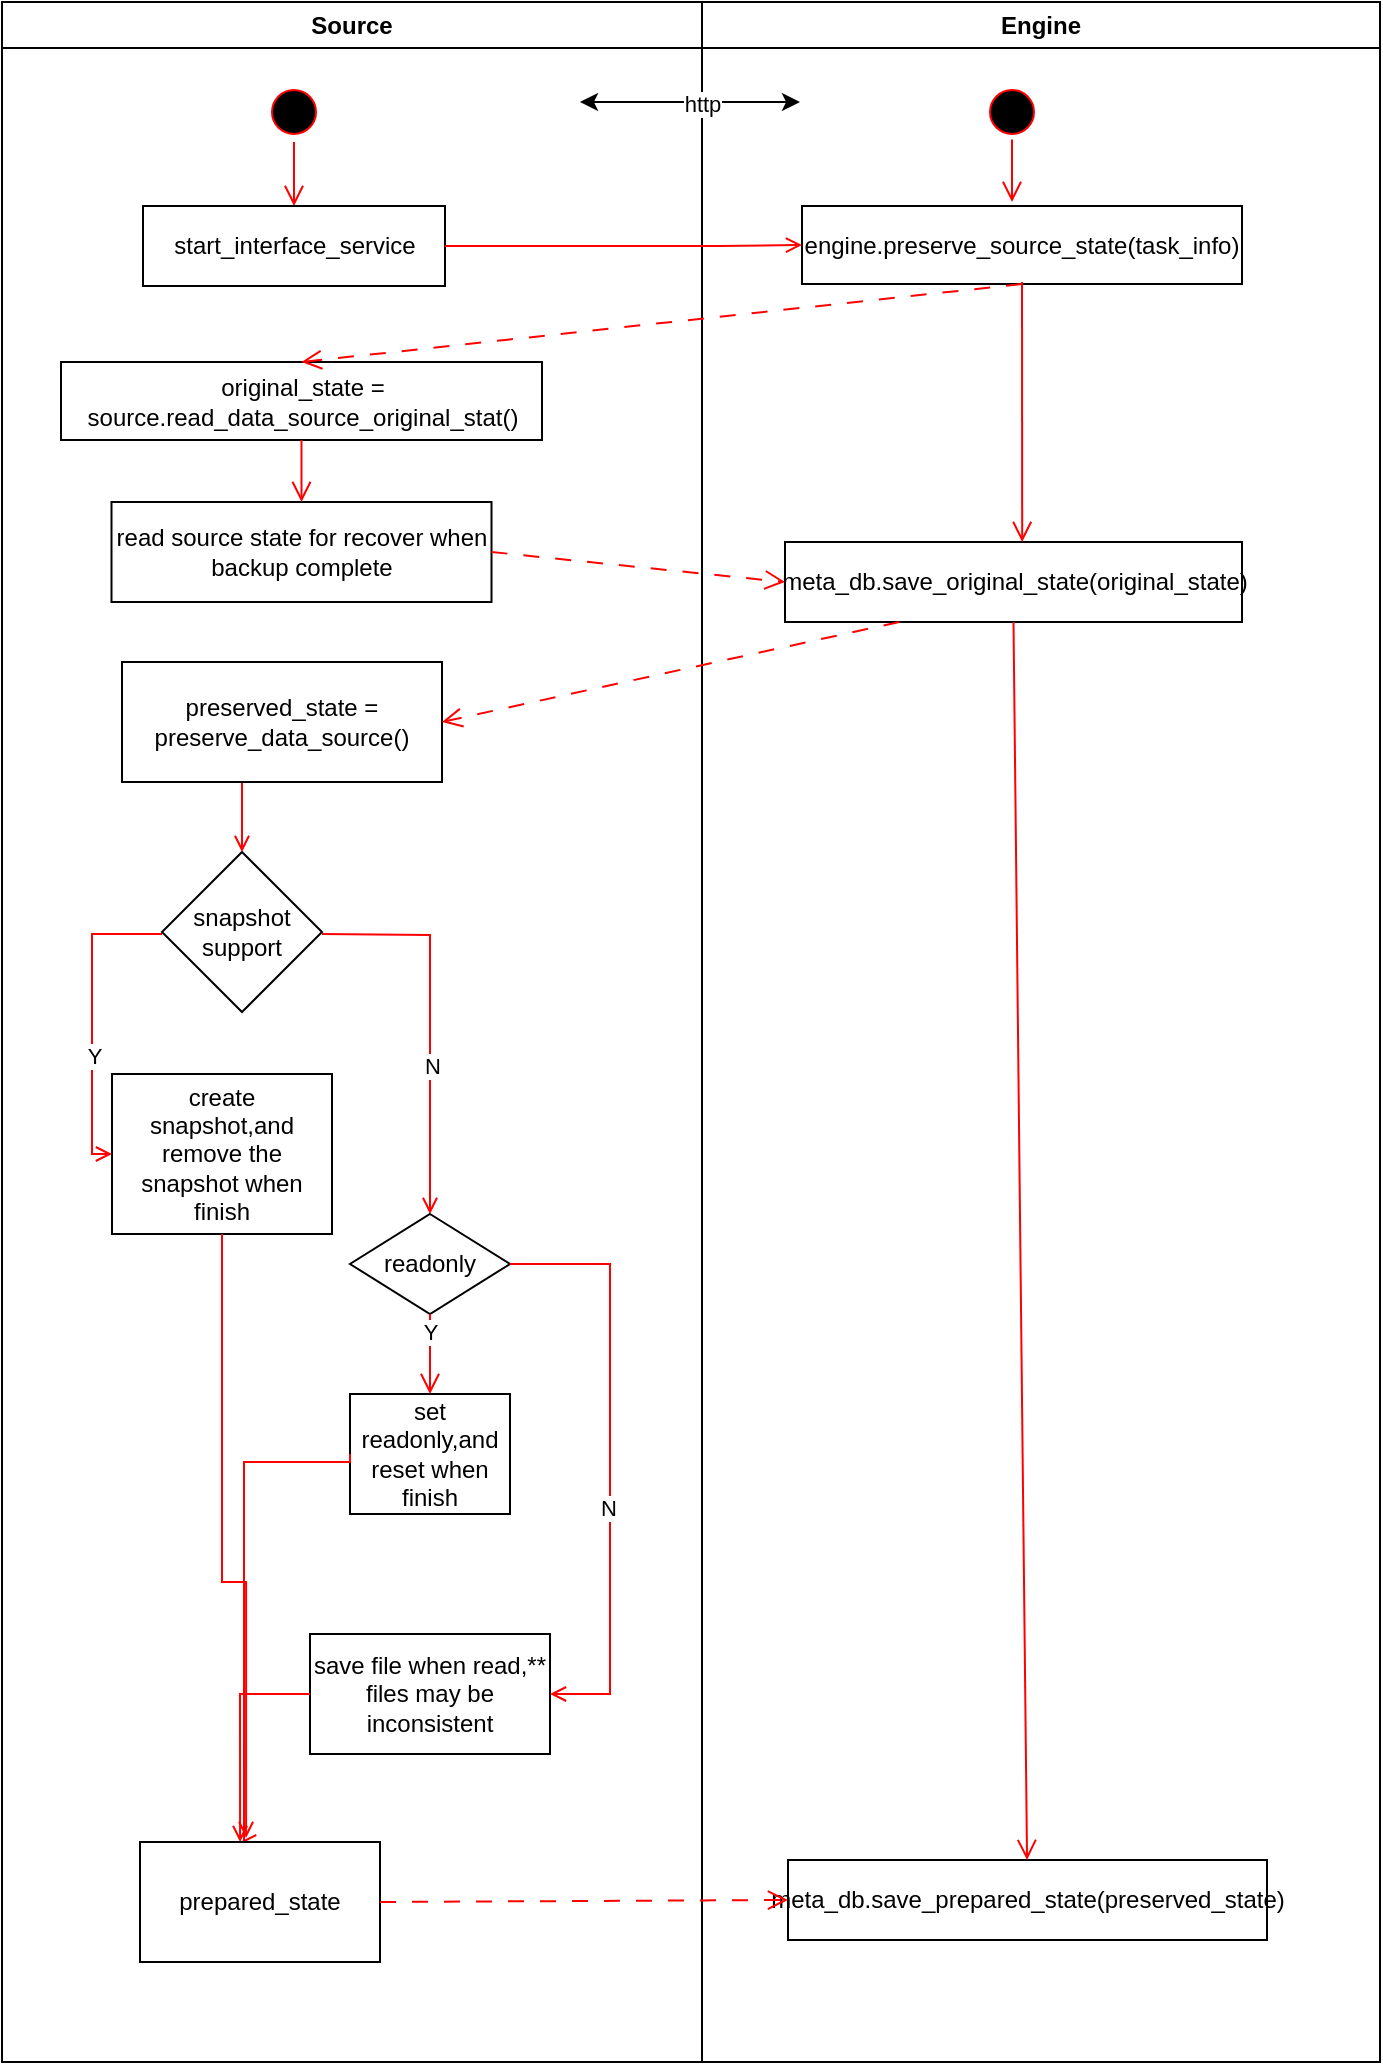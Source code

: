 <mxfile version="24.1.0" type="device" pages="3">
  <diagram name="preserve state" id="e7e014a7-5840-1c2e-5031-d8a46d1fe8dd">
    <mxGraphModel dx="2074" dy="1204" grid="1" gridSize="10" guides="1" tooltips="1" connect="1" arrows="1" fold="1" page="1" pageScale="1" pageWidth="1169" pageHeight="826" background="none" math="0" shadow="0">
      <root>
        <mxCell id="0" />
        <mxCell id="1" parent="0" />
        <mxCell id="2" value="Source" style="swimlane;whiteSpace=wrap" parent="1" vertex="1">
          <mxGeometry x="179" y="120" width="350" height="1030" as="geometry" />
        </mxCell>
        <mxCell id="5" value="" style="ellipse;shape=startState;fillColor=#000000;strokeColor=#ff0000;" parent="2" vertex="1">
          <mxGeometry x="131" y="40" width="30" height="30" as="geometry" />
        </mxCell>
        <mxCell id="6" value="" style="edgeStyle=elbowEdgeStyle;elbow=horizontal;verticalAlign=bottom;endArrow=open;endSize=8;strokeColor=#FF0000;endFill=1;rounded=0;entryX=0.5;entryY=0;entryDx=0;entryDy=0;" parent="2" source="5" target="sy2Yfq8g4SEPvDYKYlY_-53" edge="1">
          <mxGeometry x="100" y="40" as="geometry">
            <mxPoint x="146" y="160" as="targetPoint" />
          </mxGeometry>
        </mxCell>
        <mxCell id="5YRIYOnIGHO2y424pPSx-42" value="snapshot support" style="rhombus;whiteSpace=wrap;html=1;" parent="2" vertex="1">
          <mxGeometry x="80" y="425" width="80" height="80" as="geometry" />
        </mxCell>
        <mxCell id="5YRIYOnIGHO2y424pPSx-43" value="create snapshot,and remove the snapshot when finish" style="rounded=0;whiteSpace=wrap;html=1;" parent="2" vertex="1">
          <mxGeometry x="55" y="536" width="110" height="80" as="geometry" />
        </mxCell>
        <mxCell id="5YRIYOnIGHO2y424pPSx-44" value="" style="edgeStyle=elbowEdgeStyle;elbow=horizontal;strokeColor=#FF0000;endArrow=open;endFill=1;rounded=0;entryX=0;entryY=0.5;entryDx=0;entryDy=0;exitX=0;exitY=0.5;exitDx=0;exitDy=0;" parent="2" target="5YRIYOnIGHO2y424pPSx-43" edge="1">
          <mxGeometry width="100" height="100" relative="1" as="geometry">
            <mxPoint x="80" y="466" as="sourcePoint" />
            <mxPoint x="55" y="576" as="targetPoint" />
            <Array as="points">
              <mxPoint x="45" y="526" />
            </Array>
          </mxGeometry>
        </mxCell>
        <mxCell id="5YRIYOnIGHO2y424pPSx-45" value="Y" style="edgeLabel;html=1;align=center;verticalAlign=middle;resizable=0;points=[];" parent="5YRIYOnIGHO2y424pPSx-44" vertex="1" connectable="0">
          <mxGeometry x="0.236" y="1" relative="1" as="geometry">
            <mxPoint as="offset" />
          </mxGeometry>
        </mxCell>
        <mxCell id="5YRIYOnIGHO2y424pPSx-47" value="" style="edgeStyle=orthogonalEdgeStyle;elbow=horizontal;strokeColor=#FF0000;endArrow=open;endFill=1;rounded=0;exitX=1;exitY=0.5;exitDx=0;exitDy=0;entryX=0.5;entryY=0;entryDx=0;entryDy=0;" parent="2" target="5YRIYOnIGHO2y424pPSx-49" edge="1">
          <mxGeometry width="100" height="100" relative="1" as="geometry">
            <mxPoint x="160" y="466" as="sourcePoint" />
            <mxPoint x="151.25" y="616" as="targetPoint" />
          </mxGeometry>
        </mxCell>
        <mxCell id="5YRIYOnIGHO2y424pPSx-48" value="N" style="edgeLabel;html=1;align=center;verticalAlign=middle;resizable=0;points=[];" parent="5YRIYOnIGHO2y424pPSx-47" vertex="1" connectable="0">
          <mxGeometry x="0.236" y="1" relative="1" as="geometry">
            <mxPoint as="offset" />
          </mxGeometry>
        </mxCell>
        <mxCell id="5YRIYOnIGHO2y424pPSx-49" value="readonly" style="rhombus;whiteSpace=wrap;html=1;" parent="2" vertex="1">
          <mxGeometry x="174" y="606" width="80" height="50" as="geometry" />
        </mxCell>
        <mxCell id="5YRIYOnIGHO2y424pPSx-50" value="set readonly,and reset when finish" style="rounded=0;whiteSpace=wrap;html=1;" parent="2" vertex="1">
          <mxGeometry x="174" y="696" width="80" height="60" as="geometry" />
        </mxCell>
        <mxCell id="5YRIYOnIGHO2y424pPSx-51" value="" style="edgeStyle=elbowEdgeStyle;elbow=horizontal;verticalAlign=bottom;endArrow=open;endSize=8;strokeColor=#FF0000;endFill=1;rounded=0" parent="2" edge="1">
          <mxGeometry x="30" y="-100" as="geometry">
            <mxPoint x="214" y="696" as="targetPoint" />
            <mxPoint x="214" y="656" as="sourcePoint" />
          </mxGeometry>
        </mxCell>
        <mxCell id="5YRIYOnIGHO2y424pPSx-52" value="Y" style="edgeLabel;html=1;align=center;verticalAlign=middle;resizable=0;points=[];" parent="5YRIYOnIGHO2y424pPSx-51" vertex="1" connectable="0">
          <mxGeometry relative="1" as="geometry">
            <mxPoint y="-11" as="offset" />
          </mxGeometry>
        </mxCell>
        <mxCell id="5YRIYOnIGHO2y424pPSx-56" value="" style="edgeStyle=elbowEdgeStyle;strokeColor=#FF0000;endArrow=open;endFill=1;rounded=0;exitX=0.5;exitY=1;exitDx=0;exitDy=0;elbow=vertical;entryX=0.442;entryY=-0.033;entryDx=0;entryDy=0;entryPerimeter=0;" parent="2" source="5YRIYOnIGHO2y424pPSx-43" target="sy2Yfq8g4SEPvDYKYlY_-65" edge="1">
          <mxGeometry width="100" height="100" relative="1" as="geometry">
            <mxPoint x="80.5" y="1130" as="sourcePoint" />
            <mxPoint x="89" y="810" as="targetPoint" />
            <Array as="points">
              <mxPoint x="89" y="790" />
            </Array>
          </mxGeometry>
        </mxCell>
        <mxCell id="5YRIYOnIGHO2y424pPSx-59" value="save file when read,** files may be inconsistent" style="rounded=0;whiteSpace=wrap;html=1;" parent="2" vertex="1">
          <mxGeometry x="154" y="816" width="120" height="60" as="geometry" />
        </mxCell>
        <mxCell id="5YRIYOnIGHO2y424pPSx-61" value="" style="edgeStyle=elbowEdgeStyle;elbow=horizontal;strokeColor=#FF0000;endArrow=open;endFill=1;rounded=0;exitX=1;exitY=0.5;exitDx=0;exitDy=0;entryX=1;entryY=0.5;entryDx=0;entryDy=0;" parent="2" source="5YRIYOnIGHO2y424pPSx-49" target="5YRIYOnIGHO2y424pPSx-59" edge="1">
          <mxGeometry width="100" height="100" relative="1" as="geometry">
            <mxPoint x="176.5" y="626" as="sourcePoint" />
            <mxPoint x="284" y="846" as="targetPoint" />
            <Array as="points">
              <mxPoint x="304" y="736" />
            </Array>
          </mxGeometry>
        </mxCell>
        <mxCell id="5YRIYOnIGHO2y424pPSx-63" value="N" style="edgeLabel;html=1;align=center;verticalAlign=middle;resizable=0;points=[];" parent="5YRIYOnIGHO2y424pPSx-61" vertex="1" connectable="0">
          <mxGeometry x="0.167" y="-1" relative="1" as="geometry">
            <mxPoint as="offset" />
          </mxGeometry>
        </mxCell>
        <mxCell id="5YRIYOnIGHO2y424pPSx-66" value="" style="edgeStyle=orthogonalEdgeStyle;strokeColor=#FF0000;endArrow=open;endFill=1;rounded=0;entryX=0.417;entryY=0;entryDx=0;entryDy=0;exitX=0;exitY=0.5;exitDx=0;exitDy=0;entryPerimeter=0;" parent="2" source="5YRIYOnIGHO2y424pPSx-50" target="sy2Yfq8g4SEPvDYKYlY_-65" edge="1">
          <mxGeometry width="100" height="100" relative="1" as="geometry">
            <mxPoint x="175.5" y="640" as="sourcePoint" />
            <mxPoint x="125" y="970" as="targetPoint" />
            <Array as="points">
              <mxPoint x="174" y="730" />
              <mxPoint x="121" y="730" />
              <mxPoint x="121" y="920" />
            </Array>
          </mxGeometry>
        </mxCell>
        <mxCell id="sy2Yfq8g4SEPvDYKYlY_-53" value="start_interface_service" style="rounded=0;whiteSpace=wrap;html=1;" vertex="1" parent="2">
          <mxGeometry x="70.5" y="102" width="151" height="40" as="geometry" />
        </mxCell>
        <mxCell id="sy2Yfq8g4SEPvDYKYlY_-54" value="original_state = source.read_data_source_original_stat()" style="rounded=0;whiteSpace=wrap;html=1;" vertex="1" parent="2">
          <mxGeometry x="29.5" y="180" width="240.5" height="39" as="geometry" />
        </mxCell>
        <mxCell id="sy2Yfq8g4SEPvDYKYlY_-58" value="" style="elbow=horizontal;strokeColor=#FF0000;endArrow=open;endFill=1;rounded=0;entryX=0.5;entryY=0;entryDx=0;entryDy=0;exitX=0.25;exitY=1;exitDx=0;exitDy=0;" edge="1" parent="2" target="5YRIYOnIGHO2y424pPSx-42">
          <mxGeometry width="100" height="100" relative="1" as="geometry">
            <mxPoint x="120" y="389" as="sourcePoint" />
            <mxPoint x="393" y="420.5" as="targetPoint" />
          </mxGeometry>
        </mxCell>
        <mxCell id="sy2Yfq8g4SEPvDYKYlY_-61" value="read source state for recover when backup complete" style="rounded=0;whiteSpace=wrap;html=1;" vertex="1" parent="2">
          <mxGeometry x="54.75" y="250" width="190" height="50" as="geometry" />
        </mxCell>
        <mxCell id="sy2Yfq8g4SEPvDYKYlY_-62" value="" style="elbow=horizontal;verticalAlign=bottom;endArrow=open;endSize=8;strokeColor=#FF0000;endFill=1;rounded=0;entryX=0.5;entryY=0;entryDx=0;entryDy=0;exitX=0.5;exitY=1;exitDx=0;exitDy=0;" edge="1" parent="2" source="sy2Yfq8g4SEPvDYKYlY_-54" target="sy2Yfq8g4SEPvDYKYlY_-61">
          <mxGeometry x="89" y="-80" as="geometry">
            <mxPoint x="100" y="112" as="targetPoint" />
            <mxPoint x="100" y="80" as="sourcePoint" />
          </mxGeometry>
        </mxCell>
        <mxCell id="sy2Yfq8g4SEPvDYKYlY_-63" value="preserved_state = preserve_data_source()" style="rounded=0;whiteSpace=wrap;html=1;" vertex="1" parent="2">
          <mxGeometry x="60" y="330" width="160" height="60" as="geometry" />
        </mxCell>
        <mxCell id="sy2Yfq8g4SEPvDYKYlY_-66" value="" style="edgeStyle=orthogonalEdgeStyle;strokeColor=#FF0000;endArrow=open;endFill=1;rounded=0;entryX=0.417;entryY=0;entryDx=0;entryDy=0;exitX=0;exitY=0.5;exitDx=0;exitDy=0;entryPerimeter=0;" edge="1" parent="2" source="5YRIYOnIGHO2y424pPSx-59" target="sy2Yfq8g4SEPvDYKYlY_-65">
          <mxGeometry width="100" height="100" relative="1" as="geometry">
            <mxPoint x="165" y="966" as="sourcePoint" />
            <mxPoint x="136" y="1090" as="targetPoint" />
            <Array as="points" />
          </mxGeometry>
        </mxCell>
        <mxCell id="sy2Yfq8g4SEPvDYKYlY_-65" value="prepared_state" style="rounded=0;whiteSpace=wrap;html=1;" vertex="1" parent="2">
          <mxGeometry x="69" y="920" width="120" height="60" as="geometry" />
        </mxCell>
        <mxCell id="3" value="Engine" style="swimlane;whiteSpace=wrap" parent="1" vertex="1">
          <mxGeometry x="529" y="120" width="339" height="1030" as="geometry" />
        </mxCell>
        <mxCell id="13" value="" style="ellipse;shape=startState;fillColor=#000000;strokeColor=#ff0000;" parent="3" vertex="1">
          <mxGeometry x="140" y="40" width="30" height="30" as="geometry" />
        </mxCell>
        <mxCell id="14" value="" style="edgeStyle=elbowEdgeStyle;elbow=horizontal;verticalAlign=bottom;endArrow=open;endSize=8;strokeColor=#FF0000;endFill=1;rounded=0;entryX=0.5;entryY=0;entryDx=0;entryDy=0;" parent="3" edge="1">
          <mxGeometry x="40" y="20" as="geometry">
            <mxPoint x="155" y="100" as="targetPoint" />
            <mxPoint x="155" y="68.748" as="sourcePoint" />
          </mxGeometry>
        </mxCell>
        <mxCell id="sy2Yfq8g4SEPvDYKYlY_-55" value="engine.preserve_source_state(task_info)" style="rounded=0;whiteSpace=wrap;html=1;" vertex="1" parent="3">
          <mxGeometry x="50" y="102" width="220" height="39" as="geometry" />
        </mxCell>
        <mxCell id="sy2Yfq8g4SEPvDYKYlY_-59" value="meta_db.save_original_state(original_state)" style="rounded=0;whiteSpace=wrap;html=1;" vertex="1" parent="3">
          <mxGeometry x="41.5" y="270" width="228.5" height="40" as="geometry" />
        </mxCell>
        <mxCell id="sy2Yfq8g4SEPvDYKYlY_-67" value="meta_db.save_prepared_state(preserved_state)" style="rounded=0;whiteSpace=wrap;html=1;" vertex="1" parent="3">
          <mxGeometry x="43" y="929" width="239.5" height="40" as="geometry" />
        </mxCell>
        <mxCell id="sy2Yfq8g4SEPvDYKYlY_-72" value="" style="elbow=horizontal;verticalAlign=bottom;endArrow=open;endSize=8;strokeColor=#FF0000;endFill=1;rounded=0;exitX=0.5;exitY=1;exitDx=0;exitDy=0;" edge="1" parent="3" source="sy2Yfq8g4SEPvDYKYlY_-59" target="sy2Yfq8g4SEPvDYKYlY_-67">
          <mxGeometry x="-321" y="-100" as="geometry">
            <mxPoint x="170" y="280" as="targetPoint" />
            <mxPoint x="170" y="150" as="sourcePoint" />
          </mxGeometry>
        </mxCell>
        <mxCell id="5YRIYOnIGHO2y424pPSx-40" value="" style="edgeStyle=elbowEdgeStyle;elbow=horizontal;strokeColor=#FF0000;endArrow=open;endFill=1;rounded=0;exitX=1;exitY=0.5;exitDx=0;exitDy=0;entryX=0;entryY=0.5;entryDx=0;entryDy=0;" parent="1" source="sy2Yfq8g4SEPvDYKYlY_-53" target="sy2Yfq8g4SEPvDYKYlY_-55" edge="1">
          <mxGeometry width="100" height="100" relative="1" as="geometry">
            <mxPoint x="312" y="683" as="sourcePoint" />
            <mxPoint x="388" y="320" as="targetPoint" />
            <Array as="points">
              <mxPoint x="538" y="240" />
            </Array>
          </mxGeometry>
        </mxCell>
        <mxCell id="JHUbbDQbZnptLvGb7uCV-39" value="" style="endArrow=classic;startArrow=classic;html=1;rounded=0;" parent="1" edge="1">
          <mxGeometry width="50" height="50" relative="1" as="geometry">
            <mxPoint x="468" y="170" as="sourcePoint" />
            <mxPoint x="578" y="170" as="targetPoint" />
          </mxGeometry>
        </mxCell>
        <mxCell id="JHUbbDQbZnptLvGb7uCV-40" value="http" style="edgeLabel;html=1;align=center;verticalAlign=middle;resizable=0;points=[];" parent="JHUbbDQbZnptLvGb7uCV-39" vertex="1" connectable="0">
          <mxGeometry x="0.473" y="-1" relative="1" as="geometry">
            <mxPoint x="-20" as="offset" />
          </mxGeometry>
        </mxCell>
        <mxCell id="sy2Yfq8g4SEPvDYKYlY_-56" value="" style="elbow=horizontal;verticalAlign=bottom;endArrow=open;endSize=8;strokeColor=#FF0000;endFill=1;rounded=0;entryX=0.5;entryY=0;entryDx=0;entryDy=0;exitX=0.5;exitY=1;exitDx=0;exitDy=0;dashed=1;dashPattern=8 8;" edge="1" parent="1" source="sy2Yfq8g4SEPvDYKYlY_-55" target="sy2Yfq8g4SEPvDYKYlY_-54">
          <mxGeometry x="40" y="20" as="geometry">
            <mxPoint x="663" y="230" as="targetPoint" />
            <mxPoint x="648" y="270" as="sourcePoint" />
          </mxGeometry>
        </mxCell>
        <mxCell id="sy2Yfq8g4SEPvDYKYlY_-60" value="" style="elbow=horizontal;verticalAlign=bottom;endArrow=open;endSize=8;strokeColor=#FF0000;endFill=1;rounded=0;entryX=0;entryY=0.5;entryDx=0;entryDy=0;exitX=1;exitY=0.5;exitDx=0;exitDy=0;dashed=1;dashPattern=8 8;" edge="1" parent="1" source="sy2Yfq8g4SEPvDYKYlY_-61" target="sy2Yfq8g4SEPvDYKYlY_-59">
          <mxGeometry x="40" y="20" as="geometry">
            <mxPoint x="339" y="310" as="targetPoint" />
            <mxPoint x="668" y="270" as="sourcePoint" />
          </mxGeometry>
        </mxCell>
        <mxCell id="sy2Yfq8g4SEPvDYKYlY_-64" value="" style="elbow=horizontal;verticalAlign=bottom;endArrow=open;endSize=8;strokeColor=#FF0000;endFill=1;rounded=0;entryX=1;entryY=0.5;entryDx=0;entryDy=0;exitX=0.25;exitY=1;exitDx=0;exitDy=0;dashed=1;dashPattern=8 8;" edge="1" parent="1" source="sy2Yfq8g4SEPvDYKYlY_-59" target="sy2Yfq8g4SEPvDYKYlY_-63">
          <mxGeometry x="40" y="20" as="geometry">
            <mxPoint x="540" y="475" as="targetPoint" />
            <mxPoint x="424" y="460" as="sourcePoint" />
          </mxGeometry>
        </mxCell>
        <mxCell id="sy2Yfq8g4SEPvDYKYlY_-71" value="" style="elbow=horizontal;verticalAlign=bottom;endArrow=open;endSize=8;strokeColor=#FF0000;endFill=1;rounded=0;entryX=0.519;entryY=0;entryDx=0;entryDy=0;entryPerimeter=0;" edge="1" parent="1" target="sy2Yfq8g4SEPvDYKYlY_-59">
          <mxGeometry x="40" y="20" as="geometry">
            <mxPoint x="694" y="299" as="targetPoint" />
            <mxPoint x="689" y="260" as="sourcePoint" />
          </mxGeometry>
        </mxCell>
        <mxCell id="s8NFQ3CcIHVYRi8PXjll-39" value="" style="elbow=horizontal;verticalAlign=bottom;endArrow=open;endSize=8;strokeColor=#FF0000;endFill=1;rounded=0;entryX=0;entryY=0.5;entryDx=0;entryDy=0;exitX=1;exitY=0.5;exitDx=0;exitDy=0;dashed=1;dashPattern=8 8;" edge="1" parent="1" source="sy2Yfq8g4SEPvDYKYlY_-65" target="sy2Yfq8g4SEPvDYKYlY_-67">
          <mxGeometry x="40" y="20" as="geometry">
            <mxPoint x="555.25" y="1077.5" as="targetPoint" />
            <mxPoint x="408.25" y="1062.5" as="sourcePoint" />
          </mxGeometry>
        </mxCell>
      </root>
    </mxGraphModel>
  </diagram>
  <diagram id="Hd_UIno6OFt5BFw53y-9" name="prepare meta">
    <mxGraphModel dx="2074" dy="1204" grid="1" gridSize="10" guides="1" tooltips="1" connect="1" arrows="1" fold="1" page="1" pageScale="1" pageWidth="827" pageHeight="1169" math="0" shadow="0">
      <root>
        <mxCell id="0" />
        <mxCell id="1" parent="0" />
        <mxCell id="-4PhcrWSjpY6onHZDT_L-27" value="Source" style="swimlane;whiteSpace=wrap" vertex="1" parent="1">
          <mxGeometry x="14" y="120" width="240" height="1030" as="geometry" />
        </mxCell>
        <mxCell id="-4PhcrWSjpY6onHZDT_L-28" value="" style="ellipse;shape=startState;fillColor=#000000;strokeColor=#ff0000;" vertex="1" parent="-4PhcrWSjpY6onHZDT_L-27">
          <mxGeometry x="103" y="40" width="30" height="30" as="geometry" />
        </mxCell>
        <mxCell id="7oMCPlTwxvAFvd5K74Np-5" value="new_content = read_file()" style="rounded=0;whiteSpace=wrap;html=1;" vertex="1" parent="-4PhcrWSjpY6onHZDT_L-27">
          <mxGeometry x="54" y="595" width="145" height="51" as="geometry" />
        </mxCell>
        <mxCell id="RT_P0qXNSTvDKj6t5I0f-1" value="iterater.get_next_file()" style="" vertex="1" parent="-4PhcrWSjpY6onHZDT_L-27">
          <mxGeometry x="66" y="434" width="133" height="50" as="geometry" />
        </mxCell>
        <mxCell id="Po1ITpRRzu9Hp3WDp1s8-4" value="stat()" style="rounded=0;whiteSpace=wrap;html=1;" vertex="1" parent="-4PhcrWSjpY6onHZDT_L-27">
          <mxGeometry x="54" y="691" width="145" height="51" as="geometry" />
        </mxCell>
        <mxCell id="-4PhcrWSjpY6onHZDT_L-44" value="Engine" style="swimlane;whiteSpace=wrap" vertex="1" parent="1">
          <mxGeometry x="254" y="120" width="380" height="1030" as="geometry" />
        </mxCell>
        <mxCell id="-4PhcrWSjpY6onHZDT_L-47" value="" style="ellipse;shape=startState;fillColor=#000000;strokeColor=#ff0000;" vertex="1" parent="-4PhcrWSjpY6onHZDT_L-44">
          <mxGeometry x="149" y="40" width="30" height="30" as="geometry" />
        </mxCell>
        <mxCell id="-4PhcrWSjpY6onHZDT_L-48" value="" style="elbow=horizontal;verticalAlign=bottom;endArrow=open;endSize=8;strokeColor=#FF0000;endFill=1;rounded=0;" edge="1" parent="-4PhcrWSjpY6onHZDT_L-44" source="-4PhcrWSjpY6onHZDT_L-47" target="-4PhcrWSjpY6onHZDT_L-73">
          <mxGeometry x="-530" y="-100" as="geometry">
            <mxPoint x="134" y="192" as="targetPoint" />
            <mxPoint x="134.5" y="80" as="sourcePoint" />
          </mxGeometry>
        </mxCell>
        <mxCell id="-4PhcrWSjpY6onHZDT_L-67" value="" style="endArrow=classic;startArrow=classic;html=1;rounded=0;" edge="1" parent="-4PhcrWSjpY6onHZDT_L-44">
          <mxGeometry width="50" height="50" relative="1" as="geometry">
            <mxPoint x="-58.5" y="50" as="sourcePoint" />
            <mxPoint x="51.5" y="50" as="targetPoint" />
          </mxGeometry>
        </mxCell>
        <mxCell id="-4PhcrWSjpY6onHZDT_L-68" value="http" style="edgeLabel;html=1;align=center;verticalAlign=middle;resizable=0;points=[];" vertex="1" connectable="0" parent="-4PhcrWSjpY6onHZDT_L-67">
          <mxGeometry x="0.473" y="-1" relative="1" as="geometry">
            <mxPoint x="-20" as="offset" />
          </mxGeometry>
        </mxCell>
        <mxCell id="-4PhcrWSjpY6onHZDT_L-73" value="meta=prepare_checkpoint(preserved_state)" style="" vertex="1" parent="-4PhcrWSjpY6onHZDT_L-44">
          <mxGeometry x="38.5" y="120" width="251" height="50" as="geometry" />
        </mxCell>
        <mxCell id="mU-TU5Zvlj1FdX-LAfpR-1" value="engine.get_last_checkpoint(task_uuid)" style="rounded=0;whiteSpace=wrap;html=1;" vertex="1" parent="-4PhcrWSjpY6onHZDT_L-44">
          <mxGeometry x="14.25" y="220" width="299.5" height="40" as="geometry" />
        </mxCell>
        <mxCell id="mU-TU5Zvlj1FdX-LAfpR-2" value="engine.generate_checkpoint_version(task_uuid)" style="rounded=0;whiteSpace=wrap;html=1;" vertex="1" parent="-4PhcrWSjpY6onHZDT_L-44">
          <mxGeometry x="14.25" y="300" width="299.5" height="40" as="geometry" />
        </mxCell>
        <mxCell id="mU-TU5Zvlj1FdX-LAfpR-4" value="" style="elbow=horizontal;verticalAlign=bottom;endArrow=open;endSize=8;strokeColor=#FF0000;endFill=1;rounded=0;entryX=0.5;entryY=0;entryDx=0;entryDy=0;exitX=0.5;exitY=1;exitDx=0;exitDy=0;" edge="1" parent="-4PhcrWSjpY6onHZDT_L-44" source="-4PhcrWSjpY6onHZDT_L-73" target="mU-TU5Zvlj1FdX-LAfpR-1">
          <mxGeometry x="-960" y="-220" as="geometry">
            <mxPoint x="145" y="130" as="targetPoint" />
            <mxPoint x="140" y="210" as="sourcePoint" />
          </mxGeometry>
        </mxCell>
        <mxCell id="mU-TU5Zvlj1FdX-LAfpR-5" value="" style="elbow=horizontal;verticalAlign=bottom;endArrow=open;endSize=8;strokeColor=#FF0000;endFill=1;rounded=0;" edge="1" parent="-4PhcrWSjpY6onHZDT_L-44" source="mU-TU5Zvlj1FdX-LAfpR-1" target="mU-TU5Zvlj1FdX-LAfpR-2">
          <mxGeometry x="-1390" y="-340" as="geometry">
            <mxPoint x="175" y="250" as="targetPoint" />
            <mxPoint x="165" y="290" as="sourcePoint" />
          </mxGeometry>
        </mxCell>
        <mxCell id="I-R99oKGRu211esNIvwU-1" value="file=get_next_file(url)" style="" vertex="1" parent="-4PhcrWSjpY6onHZDT_L-44">
          <mxGeometry x="104.5" y="436" width="120" height="50" as="geometry" />
        </mxCell>
        <mxCell id="I-R99oKGRu211esNIvwU-2" value="file_meta=file.stat()" style="" vertex="1" parent="-4PhcrWSjpY6onHZDT_L-44">
          <mxGeometry x="18.5" y="690" width="120" height="50" as="geometry" />
        </mxCell>
        <mxCell id="I-R99oKGRu211esNIvwU-3" value="file.is_none" style="rhombus;whiteSpace=wrap;html=1;" vertex="1" parent="-4PhcrWSjpY6onHZDT_L-44">
          <mxGeometry x="105.5" y="518" width="120" height="50" as="geometry" />
        </mxCell>
        <mxCell id="I-R99oKGRu211esNIvwU-4" value="is delta" style="rhombus;whiteSpace=wrap;html=1;" vertex="1" parent="-4PhcrWSjpY6onHZDT_L-44">
          <mxGeometry x="38.5" y="568" width="80" height="43" as="geometry" />
        </mxCell>
        <mxCell id="I-R99oKGRu211esNIvwU-6" value="meta_builder.add(&lt;span style=&quot;text-wrap: nowrap;&quot;&gt;file_meta&lt;/span&gt;)" style="rounded=0;whiteSpace=wrap;html=1;" vertex="1" parent="-4PhcrWSjpY6onHZDT_L-44">
          <mxGeometry x="107.5" y="776" width="120" height="45" as="geometry" />
        </mxCell>
        <mxCell id="I-R99oKGRu211esNIvwU-7" value="meta_builder" style="rounded=0;whiteSpace=wrap;html=1;" vertex="1" parent="-4PhcrWSjpY6onHZDT_L-44">
          <mxGeometry x="104.5" y="380" width="120" height="31" as="geometry" />
        </mxCell>
        <mxCell id="I-R99oKGRu211esNIvwU-8" value="" style="elbow=horizontal;verticalAlign=bottom;endArrow=open;endSize=8;strokeColor=#FF0000;endFill=1;rounded=0;exitX=0.5;exitY=1;exitDx=0;exitDy=0;entryX=0.5;entryY=0;entryDx=0;entryDy=0;" edge="1" parent="-4PhcrWSjpY6onHZDT_L-44" source="mU-TU5Zvlj1FdX-LAfpR-2" target="I-R99oKGRu211esNIvwU-7">
          <mxGeometry x="-1820" y="-460" as="geometry">
            <mxPoint x="174" y="310" as="targetPoint" />
            <mxPoint x="174" y="270" as="sourcePoint" />
          </mxGeometry>
        </mxCell>
        <mxCell id="I-R99oKGRu211esNIvwU-9" value="" style="elbow=horizontal;verticalAlign=bottom;endArrow=open;endSize=8;strokeColor=#FF0000;endFill=1;rounded=0;exitX=0.5;exitY=1;exitDx=0;exitDy=0;entryX=0.5;entryY=0;entryDx=0;entryDy=0;" edge="1" parent="-4PhcrWSjpY6onHZDT_L-44" source="I-R99oKGRu211esNIvwU-7" target="I-R99oKGRu211esNIvwU-1">
          <mxGeometry x="-2250" y="-580" as="geometry">
            <mxPoint x="175" y="390" as="targetPoint" />
            <mxPoint x="174" y="350" as="sourcePoint" />
          </mxGeometry>
        </mxCell>
        <mxCell id="I-R99oKGRu211esNIvwU-10" value="" style="elbow=horizontal;verticalAlign=bottom;endArrow=open;endSize=8;strokeColor=#FF0000;endFill=1;rounded=0;exitX=0.5;exitY=1;exitDx=0;exitDy=0;entryX=0.5;entryY=0;entryDx=0;entryDy=0;" edge="1" parent="-4PhcrWSjpY6onHZDT_L-44" source="I-R99oKGRu211esNIvwU-1" target="I-R99oKGRu211esNIvwU-3">
          <mxGeometry x="-2680" y="-700" as="geometry">
            <mxPoint x="175" y="446" as="targetPoint" />
            <mxPoint x="175" y="421" as="sourcePoint" />
          </mxGeometry>
        </mxCell>
        <mxCell id="I-R99oKGRu211esNIvwU-11" value="" style="elbow=horizontal;verticalAlign=bottom;endArrow=open;endSize=8;strokeColor=#FF0000;endFill=1;rounded=0;exitX=0;exitY=0.5;exitDx=0;exitDy=0;entryX=0.5;entryY=0;entryDx=0;entryDy=0;" edge="1" parent="-4PhcrWSjpY6onHZDT_L-44" source="I-R99oKGRu211esNIvwU-3" target="I-R99oKGRu211esNIvwU-4">
          <mxGeometry x="-3110" y="-820" as="geometry">
            <mxPoint x="176" y="528" as="targetPoint" />
            <mxPoint x="175" y="496" as="sourcePoint" />
          </mxGeometry>
        </mxCell>
        <mxCell id="I-R99oKGRu211esNIvwU-12" value="N" style="edgeLabel;html=1;align=center;verticalAlign=middle;resizable=0;points=[];" vertex="1" connectable="0" parent="I-R99oKGRu211esNIvwU-11">
          <mxGeometry relative="1" as="geometry">
            <mxPoint x="-1" y="2" as="offset" />
          </mxGeometry>
        </mxCell>
        <mxCell id="LRrPRR2SY_JVTh8hwaZN-1" value="" style="elbow=horizontal;verticalAlign=bottom;endArrow=open;endSize=8;strokeColor=#FF0000;endFill=1;rounded=0;exitX=0.5;exitY=1;exitDx=0;exitDy=0;" edge="1" parent="-4PhcrWSjpY6onHZDT_L-44" source="I-R99oKGRu211esNIvwU-4">
          <mxGeometry x="-3540" y="-940" as="geometry">
            <mxPoint x="79" y="690" as="targetPoint" />
            <mxPoint x="116" y="553" as="sourcePoint" />
            <Array as="points" />
          </mxGeometry>
        </mxCell>
        <mxCell id="LRrPRR2SY_JVTh8hwaZN-2" value="N" style="edgeLabel;html=1;align=center;verticalAlign=middle;resizable=0;points=[];" vertex="1" connectable="0" parent="LRrPRR2SY_JVTh8hwaZN-1">
          <mxGeometry relative="1" as="geometry">
            <mxPoint x="-1" y="2" as="offset" />
          </mxGeometry>
        </mxCell>
        <mxCell id="7oMCPlTwxvAFvd5K74Np-7" value="file_mate=diff(new_content,last_content)" style="rounded=0;whiteSpace=wrap;html=1;" vertex="1" parent="-4PhcrWSjpY6onHZDT_L-44">
          <mxGeometry x="118.5" y="652" width="210" height="30" as="geometry" />
        </mxCell>
        <mxCell id="7oMCPlTwxvAFvd5K74Np-12" value="" style="elbow=horizontal;verticalAlign=bottom;endArrow=open;endSize=8;strokeColor=#FF0000;endFill=1;rounded=0;exitX=0.571;exitY=0.96;exitDx=0;exitDy=0;entryX=0.579;entryY=0.022;entryDx=0;entryDy=0;exitPerimeter=0;entryPerimeter=0;" edge="1" parent="-4PhcrWSjpY6onHZDT_L-44" source="I-R99oKGRu211esNIvwU-2" target="I-R99oKGRu211esNIvwU-6">
          <mxGeometry x="-3110" y="-820" as="geometry">
            <mxPoint x="176" y="528" as="targetPoint" />
            <mxPoint x="175" y="496" as="sourcePoint" />
          </mxGeometry>
        </mxCell>
        <mxCell id="7oMCPlTwxvAFvd5K74Np-13" value="" style="elbow=horizontal;verticalAlign=bottom;endArrow=open;endSize=8;strokeColor=#FF0000;endFill=1;rounded=0;exitX=0.445;exitY=0.967;exitDx=0;exitDy=0;entryX=0.563;entryY=0;entryDx=0;entryDy=0;exitPerimeter=0;entryPerimeter=0;" edge="1" parent="-4PhcrWSjpY6onHZDT_L-44" source="7oMCPlTwxvAFvd5K74Np-7" target="I-R99oKGRu211esNIvwU-6">
          <mxGeometry x="-3540" y="-940" as="geometry">
            <mxPoint x="187" y="787" as="targetPoint" />
            <mxPoint x="97" y="748" as="sourcePoint" />
          </mxGeometry>
        </mxCell>
        <mxCell id="Po1ITpRRzu9Hp3WDp1s8-1" value="end：&lt;div&gt;meta_builder.build()&lt;br&gt;&lt;/div&gt;" style="ellipse;whiteSpace=wrap;html=1;" vertex="1" parent="-4PhcrWSjpY6onHZDT_L-44">
          <mxGeometry x="260" y="506" width="111.5" height="62" as="geometry" />
        </mxCell>
        <mxCell id="Po1ITpRRzu9Hp3WDp1s8-2" value="" style="elbow=horizontal;verticalAlign=bottom;endArrow=open;endSize=8;strokeColor=#FF0000;endFill=1;rounded=0;exitX=1;exitY=0.5;exitDx=0;exitDy=0;entryX=0;entryY=0.5;entryDx=0;entryDy=0;" edge="1" parent="-4PhcrWSjpY6onHZDT_L-44" source="I-R99oKGRu211esNIvwU-3" target="Po1ITpRRzu9Hp3WDp1s8-1">
          <mxGeometry x="-3110" y="-820" as="geometry">
            <mxPoint x="176" y="528" as="targetPoint" />
            <mxPoint x="175" y="496" as="sourcePoint" />
          </mxGeometry>
        </mxCell>
        <mxCell id="Po1ITpRRzu9Hp3WDp1s8-3" value="Y" style="edgeLabel;html=1;align=center;verticalAlign=middle;resizable=0;points=[];" vertex="1" connectable="0" parent="Po1ITpRRzu9Hp3WDp1s8-2">
          <mxGeometry relative="1" as="geometry">
            <mxPoint x="-9" y="-2" as="offset" />
          </mxGeometry>
        </mxCell>
        <mxCell id="-4PhcrWSjpY6onHZDT_L-74" value="Target" style="swimlane;whiteSpace=wrap" vertex="1" parent="1">
          <mxGeometry x="634" y="120" width="186" height="1030" as="geometry" />
        </mxCell>
        <mxCell id="-4PhcrWSjpY6onHZDT_L-81" value="" style="endArrow=classic;startArrow=classic;html=1;rounded=0;" edge="1" parent="-4PhcrWSjpY6onHZDT_L-74">
          <mxGeometry width="50" height="50" relative="1" as="geometry">
            <mxPoint x="-59" y="54.5" as="sourcePoint" />
            <mxPoint x="51" y="54.5" as="targetPoint" />
          </mxGeometry>
        </mxCell>
        <mxCell id="-4PhcrWSjpY6onHZDT_L-82" value="http" style="edgeLabel;html=1;align=center;verticalAlign=middle;resizable=0;points=[];" vertex="1" connectable="0" parent="-4PhcrWSjpY6onHZDT_L-81">
          <mxGeometry x="0.473" y="-1" relative="1" as="geometry">
            <mxPoint x="-20" as="offset" />
          </mxGeometry>
        </mxCell>
        <mxCell id="-4PhcrWSjpY6onHZDT_L-87" value="" style="ellipse;shape=startState;fillColor=#000000;strokeColor=#ff0000;" vertex="1" parent="-4PhcrWSjpY6onHZDT_L-74">
          <mxGeometry x="86" y="40" width="30" height="30" as="geometry" />
        </mxCell>
        <mxCell id="7oMCPlTwxvAFvd5K74Np-1" value="last_content = read_file(last_checkpoint)" style="rounded=0;whiteSpace=wrap;html=1;" vertex="1" parent="-4PhcrWSjpY6onHZDT_L-74">
          <mxGeometry x="30" y="568" width="150" height="40.5" as="geometry" />
        </mxCell>
        <mxCell id="7oMCPlTwxvAFvd5K74Np-2" value="" style="elbow=horizontal;verticalAlign=bottom;endArrow=open;endSize=8;strokeColor=#FF0000;endFill=1;rounded=0;exitX=1;exitY=0.5;exitDx=0;exitDy=0;entryX=0;entryY=0.5;entryDx=0;entryDy=0;dashed=1;" edge="1" parent="1" source="I-R99oKGRu211esNIvwU-4" target="7oMCPlTwxvAFvd5K74Np-1">
          <mxGeometry x="-3540" y="-940" as="geometry">
            <mxPoint x="373" y="820" as="targetPoint" />
            <mxPoint x="343" y="741" as="sourcePoint" />
            <Array as="points" />
          </mxGeometry>
        </mxCell>
        <mxCell id="7oMCPlTwxvAFvd5K74Np-4" value="Y" style="edgeLabel;html=1;align=center;verticalAlign=middle;resizable=0;points=[];" vertex="1" connectable="0" parent="7oMCPlTwxvAFvd5K74Np-2">
          <mxGeometry relative="1" as="geometry">
            <mxPoint x="-114" y="1" as="offset" />
          </mxGeometry>
        </mxCell>
        <mxCell id="7oMCPlTwxvAFvd5K74Np-6" value="" style="elbow=horizontal;verticalAlign=bottom;endArrow=open;endSize=8;strokeColor=#FF0000;endFill=1;rounded=0;entryX=1;entryY=0.5;entryDx=0;entryDy=0;dashed=1;" edge="1" parent="1" target="7oMCPlTwxvAFvd5K74Np-5">
          <mxGeometry x="-2680" y="-700" as="geometry">
            <mxPoint x="480" y="648" as="targetPoint" />
            <mxPoint x="504" y="710" as="sourcePoint" />
            <Array as="points">
              <mxPoint x="504" y="740" />
            </Array>
          </mxGeometry>
        </mxCell>
        <mxCell id="7oMCPlTwxvAFvd5K74Np-8" value="" style="elbow=horizontal;verticalAlign=bottom;endArrow=open;endSize=8;strokeColor=#FF0000;endFill=1;rounded=0;entryX=0.5;entryY=0;entryDx=0;entryDy=0;exitX=1;exitY=0.75;exitDx=0;exitDy=0;dashed=1;" edge="1" parent="1" source="7oMCPlTwxvAFvd5K74Np-5" target="7oMCPlTwxvAFvd5K74Np-7">
          <mxGeometry x="-2680" y="-700" as="geometry">
            <mxPoint x="229" y="756" as="targetPoint" />
            <mxPoint x="514" y="720" as="sourcePoint" />
            <Array as="points">
              <mxPoint x="374" y="753" />
              <mxPoint x="478" y="753" />
            </Array>
          </mxGeometry>
        </mxCell>
        <mxCell id="7oMCPlTwxvAFvd5K74Np-10" value="" style="elbow=horizontal;verticalAlign=bottom;endArrow=open;endSize=8;strokeColor=#FF0000;endFill=1;rounded=0;exitX=0.5;exitY=1;exitDx=0;exitDy=0;dashed=1;entryX=0.588;entryY=0.067;entryDx=0;entryDy=0;entryPerimeter=0;" edge="1" parent="1" source="7oMCPlTwxvAFvd5K74Np-1" target="7oMCPlTwxvAFvd5K74Np-7">
          <mxGeometry x="-2680" y="-700" as="geometry">
            <mxPoint x="474" y="770" as="targetPoint" />
            <mxPoint x="179" y="763" as="sourcePoint" />
            <Array as="points">
              <mxPoint x="740" y="750" />
              <mxPoint x="634" y="750" />
              <mxPoint x="554" y="750" />
              <mxPoint x="496" y="750" />
            </Array>
          </mxGeometry>
        </mxCell>
        <mxCell id="RT_P0qXNSTvDKj6t5I0f-2" value="" style="elbow=horizontal;verticalAlign=bottom;endArrow=open;endSize=8;strokeColor=#FF0000;endFill=1;rounded=0;exitX=0;exitY=0.5;exitDx=0;exitDy=0;entryX=1;entryY=0.5;entryDx=0;entryDy=0;dashed=1;" edge="1" parent="1" source="I-R99oKGRu211esNIvwU-1" target="RT_P0qXNSTvDKj6t5I0f-1">
          <mxGeometry x="-3540" y="-940" as="geometry">
            <mxPoint x="229" y="595" as="targetPoint" />
            <mxPoint x="419" y="591" as="sourcePoint" />
            <Array as="points" />
          </mxGeometry>
        </mxCell>
        <mxCell id="Po1ITpRRzu9Hp3WDp1s8-5" value="" style="elbow=horizontal;verticalAlign=bottom;endArrow=open;endSize=8;strokeColor=#FF0000;endFill=1;rounded=0;exitX=0;exitY=0.5;exitDx=0;exitDy=0;dashed=1;entryX=1;entryY=0.5;entryDx=0;entryDy=0;" edge="1" parent="1" source="I-R99oKGRu211esNIvwU-2" target="Po1ITpRRzu9Hp3WDp1s8-4">
          <mxGeometry x="-3540" y="-940" as="geometry">
            <mxPoint x="214" y="823" as="targetPoint" />
            <mxPoint x="404" y="826.5" as="sourcePoint" />
            <Array as="points" />
          </mxGeometry>
        </mxCell>
      </root>
    </mxGraphModel>
  </diagram>
  <diagram id="kOV5XY0Mw6hNBbeZQqKe" name="transfer">
    <mxGraphModel dx="2074" dy="1204" grid="1" gridSize="10" guides="1" tooltips="1" connect="1" arrows="1" fold="1" page="1" pageScale="1" pageWidth="827" pageHeight="1169" math="0" shadow="0">
      <root>
        <mxCell id="0" />
        <mxCell id="1" parent="0" />
        <mxCell id="2A-o_7FuSEDgH1zRuZCx-27" value="Source" style="swimlane;whiteSpace=wrap" vertex="1" parent="1">
          <mxGeometry x="10" y="130" width="250" height="1030" as="geometry" />
        </mxCell>
        <mxCell id="2A-o_7FuSEDgH1zRuZCx-28" value="" style="ellipse;shape=startState;fillColor=#000000;strokeColor=#ff0000;" vertex="1" parent="2A-o_7FuSEDgH1zRuZCx-27">
          <mxGeometry x="109" y="40" width="30" height="30" as="geometry" />
        </mxCell>
        <mxCell id="wQ2mYqZS05Q3CvFqrbJf-11" value="reset preserved state" style="rounded=0;whiteSpace=wrap;html=1;" vertex="1" parent="2A-o_7FuSEDgH1zRuZCx-27">
          <mxGeometry x="30" y="487" width="180" height="60" as="geometry" />
        </mxCell>
        <mxCell id="wQ2mYqZS05Q3CvFqrbJf-17" value="read item" style="rounded=0;whiteSpace=wrap;html=1;" vertex="1" parent="2A-o_7FuSEDgH1zRuZCx-27">
          <mxGeometry x="50" y="668" width="120" height="60" as="geometry" />
        </mxCell>
        <mxCell id="2A-o_7FuSEDgH1zRuZCx-44" value="Engine" style="swimlane;whiteSpace=wrap" vertex="1" parent="1">
          <mxGeometry x="260" y="130" width="339" height="1030" as="geometry" />
        </mxCell>
        <mxCell id="2A-o_7FuSEDgH1zRuZCx-47" value="" style="ellipse;shape=startState;fillColor=#000000;strokeColor=#ff0000;" vertex="1" parent="2A-o_7FuSEDgH1zRuZCx-44">
          <mxGeometry x="125.5" y="40" width="30" height="30" as="geometry" />
        </mxCell>
        <mxCell id="2A-o_7FuSEDgH1zRuZCx-48" value="" style="elbow=horizontal;verticalAlign=bottom;endArrow=open;endSize=8;strokeColor=#FF0000;endFill=1;rounded=0;entryX=0.5;entryY=0;entryDx=0;entryDy=0;" edge="1" parent="2A-o_7FuSEDgH1zRuZCx-44" source="2A-o_7FuSEDgH1zRuZCx-47" target="2A-o_7FuSEDgH1zRuZCx-49">
          <mxGeometry x="-530" y="-100" as="geometry">
            <mxPoint x="135" y="180" as="targetPoint" />
            <mxPoint x="134.5" y="80" as="sourcePoint" />
          </mxGeometry>
        </mxCell>
        <mxCell id="2A-o_7FuSEDgH1zRuZCx-49" value="start_transfer_checkpoint(meta)" style="rounded=0;whiteSpace=wrap;html=1;" vertex="1" parent="2A-o_7FuSEDgH1zRuZCx-44">
          <mxGeometry x="51" y="100" width="179" height="50" as="geometry" />
        </mxCell>
        <mxCell id="2A-o_7FuSEDgH1zRuZCx-67" value="" style="endArrow=classic;startArrow=classic;html=1;rounded=0;" edge="1" parent="2A-o_7FuSEDgH1zRuZCx-44">
          <mxGeometry width="50" height="50" relative="1" as="geometry">
            <mxPoint x="-58.5" y="50" as="sourcePoint" />
            <mxPoint x="51.5" y="50" as="targetPoint" />
          </mxGeometry>
        </mxCell>
        <mxCell id="2A-o_7FuSEDgH1zRuZCx-68" value="http" style="edgeLabel;html=1;align=center;verticalAlign=middle;resizable=0;points=[];" vertex="1" connectable="0" parent="2A-o_7FuSEDgH1zRuZCx-67">
          <mxGeometry x="0.473" y="-1" relative="1" as="geometry">
            <mxPoint x="-20" as="offset" />
          </mxGeometry>
        </mxCell>
        <mxCell id="RxfOIwtuOF2v4LUWucPR-2" value="meta_db.save_target_filled_meta(target_filled_meta&amp;nbsp;)" style="rounded=0;whiteSpace=wrap;html=1;" vertex="1" parent="2A-o_7FuSEDgH1zRuZCx-44">
          <mxGeometry x="20" y="220" width="280" height="50" as="geometry" />
        </mxCell>
        <mxCell id="wQ2mYqZS05Q3CvFqrbJf-8" value="update status" style="rounded=0;whiteSpace=wrap;html=1;" vertex="1" parent="2A-o_7FuSEDgH1zRuZCx-44">
          <mxGeometry x="60" y="578" width="120" height="50" as="geometry" />
        </mxCell>
        <mxCell id="wQ2mYqZS05Q3CvFqrbJf-14" value="end" style="ellipse;whiteSpace=wrap;html=1;" vertex="1" parent="2A-o_7FuSEDgH1zRuZCx-44">
          <mxGeometry x="240" y="578" width="60" height="60" as="geometry" />
        </mxCell>
        <mxCell id="wQ2mYqZS05Q3CvFqrbJf-15" value="" style="elbow=horizontal;verticalAlign=bottom;endArrow=open;endSize=8;strokeColor=#FF0000;endFill=1;rounded=0;entryX=0;entryY=0.5;entryDx=0;entryDy=0;exitX=1;exitY=0.5;exitDx=0;exitDy=0;" edge="1" parent="2A-o_7FuSEDgH1zRuZCx-44" source="wQ2mYqZS05Q3CvFqrbJf-8" target="wQ2mYqZS05Q3CvFqrbJf-14">
          <mxGeometry x="-1988" y="-490" as="geometry">
            <mxPoint x="467" y="491" as="targetPoint" />
            <mxPoint x="464" y="450" as="sourcePoint" />
          </mxGeometry>
        </mxCell>
        <mxCell id="wQ2mYqZS05Q3CvFqrbJf-22" value="pre transfer item" style="rounded=0;whiteSpace=wrap;html=1;" vertex="1" parent="2A-o_7FuSEDgH1zRuZCx-44">
          <mxGeometry x="70" y="770" width="120" height="50" as="geometry" />
        </mxCell>
        <mxCell id="wQ2mYqZS05Q3CvFqrbJf-24" value="transfer complete" style="rounded=0;whiteSpace=wrap;html=1;" vertex="1" parent="2A-o_7FuSEDgH1zRuZCx-44">
          <mxGeometry x="60" y="489" width="120" height="55" as="geometry" />
        </mxCell>
        <mxCell id="wQ2mYqZS05Q3CvFqrbJf-28" value="" style="elbow=horizontal;verticalAlign=bottom;endArrow=open;endSize=8;strokeColor=#FF0000;endFill=1;rounded=0;entryX=0.5;entryY=0;entryDx=0;entryDy=0;exitX=0.5;exitY=1;exitDx=0;exitDy=0;" edge="1" parent="2A-o_7FuSEDgH1zRuZCx-44" source="wQ2mYqZS05Q3CvFqrbJf-24" target="wQ2mYqZS05Q3CvFqrbJf-8">
          <mxGeometry x="-790" y="-230" as="geometry">
            <mxPoint x="151" y="110" as="targetPoint" />
            <mxPoint x="151" y="80" as="sourcePoint" />
            <Array as="points" />
          </mxGeometry>
        </mxCell>
        <mxCell id="wQ2mYqZS05Q3CvFqrbJf-30" value="2" style="edgeLabel;html=1;align=center;verticalAlign=middle;resizable=0;points=[];" vertex="1" connectable="0" parent="wQ2mYqZS05Q3CvFqrbJf-28">
          <mxGeometry relative="1" as="geometry">
            <mxPoint x="6" y="-7" as="offset" />
          </mxGeometry>
        </mxCell>
        <mxCell id="wQ2mYqZS05Q3CvFqrbJf-38" value="item transfer done" style="rounded=0;whiteSpace=wrap;html=1;" vertex="1" parent="2A-o_7FuSEDgH1zRuZCx-44">
          <mxGeometry x="70" y="890" width="120" height="50" as="geometry" />
        </mxCell>
        <mxCell id="2A-o_7FuSEDgH1zRuZCx-74" value="Target" style="swimlane;whiteSpace=wrap" vertex="1" parent="1">
          <mxGeometry x="599" y="130" width="231" height="1030" as="geometry" />
        </mxCell>
        <mxCell id="2A-o_7FuSEDgH1zRuZCx-81" value="" style="endArrow=classic;startArrow=classic;html=1;rounded=0;" edge="1" parent="2A-o_7FuSEDgH1zRuZCx-74">
          <mxGeometry width="50" height="50" relative="1" as="geometry">
            <mxPoint x="-59" y="54.5" as="sourcePoint" />
            <mxPoint x="51" y="54.5" as="targetPoint" />
          </mxGeometry>
        </mxCell>
        <mxCell id="2A-o_7FuSEDgH1zRuZCx-82" value="http" style="edgeLabel;html=1;align=center;verticalAlign=middle;resizable=0;points=[];" vertex="1" connectable="0" parent="2A-o_7FuSEDgH1zRuZCx-81">
          <mxGeometry x="0.473" y="-1" relative="1" as="geometry">
            <mxPoint x="-20" as="offset" />
          </mxGeometry>
        </mxCell>
        <mxCell id="2A-o_7FuSEDgH1zRuZCx-87" value="" style="ellipse;shape=startState;fillColor=#000000;strokeColor=#ff0000;" vertex="1" parent="2A-o_7FuSEDgH1zRuZCx-74">
          <mxGeometry x="96" y="40" width="30" height="30" as="geometry" />
        </mxCell>
        <mxCell id="RxfOIwtuOF2v4LUWucPR-1" value="target_filled_meta = target.fill_target_meta(meta)" style="rounded=0;whiteSpace=wrap;html=1;" vertex="1" parent="2A-o_7FuSEDgH1zRuZCx-74">
          <mxGeometry x="30.5" y="170" width="170" height="50" as="geometry" />
        </mxCell>
        <mxCell id="wQ2mYqZS05Q3CvFqrbJf-2" value="target.transfer_checkpoint(target_filled_meta)" style="rounded=0;whiteSpace=wrap;html=1;" vertex="1" parent="2A-o_7FuSEDgH1zRuZCx-74">
          <mxGeometry x="10.5" y="310" width="259" height="40" as="geometry" />
        </mxCell>
        <mxCell id="wQ2mYqZS05Q3CvFqrbJf-4" value="item=read_next_item(target_filled_meta)" style="rounded=0;whiteSpace=wrap;html=1;" vertex="1" parent="2A-o_7FuSEDgH1zRuZCx-74">
          <mxGeometry x="10" y="395" width="210" height="45" as="geometry" />
        </mxCell>
        <mxCell id="wQ2mYqZS05Q3CvFqrbJf-5" value="" style="elbow=horizontal;verticalAlign=bottom;endArrow=open;endSize=8;strokeColor=#FF0000;endFill=1;rounded=0;entryX=0.5;entryY=0;entryDx=0;entryDy=0;exitX=0.392;exitY=1;exitDx=0;exitDy=0;exitPerimeter=0;" edge="1" parent="2A-o_7FuSEDgH1zRuZCx-74" source="wQ2mYqZS05Q3CvFqrbJf-2" target="wQ2mYqZS05Q3CvFqrbJf-4">
          <mxGeometry x="-1129" y="-230" as="geometry">
            <mxPoint x="-188" y="110" as="targetPoint" />
            <mxPoint x="-188" y="80" as="sourcePoint" />
          </mxGeometry>
        </mxCell>
        <mxCell id="wQ2mYqZS05Q3CvFqrbJf-6" value="item is None" style="rhombus;whiteSpace=wrap;html=1;" vertex="1" parent="2A-o_7FuSEDgH1zRuZCx-74">
          <mxGeometry x="71" y="480" width="80" height="70" as="geometry" />
        </mxCell>
        <mxCell id="wQ2mYqZS05Q3CvFqrbJf-7" value="" style="elbow=horizontal;verticalAlign=bottom;endArrow=open;endSize=8;strokeColor=#FF0000;endFill=1;rounded=0;entryX=0.588;entryY=0.014;entryDx=0;entryDy=0;exitX=0.5;exitY=1;exitDx=0;exitDy=0;entryPerimeter=0;" edge="1" parent="2A-o_7FuSEDgH1zRuZCx-74" source="wQ2mYqZS05Q3CvFqrbJf-4" target="wQ2mYqZS05Q3CvFqrbJf-6">
          <mxGeometry x="-1728" y="-360" as="geometry">
            <mxPoint x="125" y="405" as="targetPoint" />
            <mxPoint x="122" y="360" as="sourcePoint" />
          </mxGeometry>
        </mxCell>
        <mxCell id="wQ2mYqZS05Q3CvFqrbJf-35" value="do_transfer()" style="rounded=0;whiteSpace=wrap;html=1;" vertex="1" parent="2A-o_7FuSEDgH1zRuZCx-74">
          <mxGeometry x="51" y="840" width="120" height="50" as="geometry" />
        </mxCell>
        <mxCell id="2A-o_7FuSEDgH1zRuZCx-53" value="" style="elbow=horizontal;verticalAlign=bottom;endArrow=open;endSize=8;strokeColor=#FF0000;endFill=1;rounded=0;exitX=0.5;exitY=1;exitDx=0;exitDy=0;entryX=0;entryY=0.5;entryDx=0;entryDy=0;dashed=1;" edge="1" parent="1" source="2A-o_7FuSEDgH1zRuZCx-49" target="RxfOIwtuOF2v4LUWucPR-1">
          <mxGeometry x="-810" y="-90" as="geometry">
            <mxPoint x="400" y="350" as="targetPoint" />
            <mxPoint x="499" y="217" as="sourcePoint" />
          </mxGeometry>
        </mxCell>
        <mxCell id="wQ2mYqZS05Q3CvFqrbJf-1" value="" style="elbow=horizontal;verticalAlign=bottom;endArrow=open;endSize=8;strokeColor=#FF0000;endFill=1;rounded=0;exitX=0.312;exitY=1.08;exitDx=0;exitDy=0;entryX=1;entryY=0.5;entryDx=0;entryDy=0;dashed=1;exitPerimeter=0;" edge="1" parent="1" source="RxfOIwtuOF2v4LUWucPR-1" target="RxfOIwtuOF2v4LUWucPR-2">
          <mxGeometry x="-810" y="-90" as="geometry">
            <mxPoint x="620" y="335" as="targetPoint" />
            <mxPoint x="411" y="290" as="sourcePoint" />
          </mxGeometry>
        </mxCell>
        <mxCell id="wQ2mYqZS05Q3CvFqrbJf-3" value="" style="elbow=horizontal;verticalAlign=bottom;endArrow=open;endSize=8;strokeColor=#FF0000;endFill=1;rounded=0;exitX=0.5;exitY=1;exitDx=0;exitDy=0;entryX=0.25;entryY=0;entryDx=0;entryDy=0;dashed=1;" edge="1" parent="1" source="RxfOIwtuOF2v4LUWucPR-2" target="wQ2mYqZS05Q3CvFqrbJf-2">
          <mxGeometry x="-810" y="-90" as="geometry">
            <mxPoint x="640" y="335" as="targetPoint" />
            <mxPoint x="411" y="290" as="sourcePoint" />
          </mxGeometry>
        </mxCell>
        <mxCell id="wQ2mYqZS05Q3CvFqrbJf-9" value="" style="elbow=horizontal;verticalAlign=bottom;endArrow=open;endSize=8;strokeColor=#FF0000;endFill=1;rounded=0;exitX=0;exitY=0.5;exitDx=0;exitDy=0;dashed=1;" edge="1" parent="1" source="wQ2mYqZS05Q3CvFqrbJf-6" target="wQ2mYqZS05Q3CvFqrbJf-24">
          <mxGeometry x="-810" y="-90" as="geometry">
            <mxPoint x="440" y="650" as="targetPoint" />
            <mxPoint x="693" y="364" as="sourcePoint" />
          </mxGeometry>
        </mxCell>
        <mxCell id="wQ2mYqZS05Q3CvFqrbJf-18" value="" style="elbow=horizontal;verticalAlign=bottom;endArrow=open;endSize=8;strokeColor=#FF0000;endFill=1;rounded=0;exitX=0.5;exitY=1;exitDx=0;exitDy=0;entryX=1;entryY=0.5;entryDx=0;entryDy=0;dashed=1;" edge="1" parent="1" source="wQ2mYqZS05Q3CvFqrbJf-6" target="wQ2mYqZS05Q3CvFqrbJf-17">
          <mxGeometry x="-810" y="-90" as="geometry">
            <mxPoint x="232" y="654" as="targetPoint" />
            <mxPoint x="680" y="655" as="sourcePoint" />
            <Array as="points">
              <mxPoint x="710" y="820" />
            </Array>
          </mxGeometry>
        </mxCell>
        <mxCell id="wQ2mYqZS05Q3CvFqrbJf-21" value="N" style="edgeLabel;html=1;align=center;verticalAlign=middle;resizable=0;points=[];" vertex="1" connectable="0" parent="wQ2mYqZS05Q3CvFqrbJf-18">
          <mxGeometry relative="1" as="geometry">
            <mxPoint x="197" y="-89" as="offset" />
          </mxGeometry>
        </mxCell>
        <mxCell id="wQ2mYqZS05Q3CvFqrbJf-33" value="1" style="edgeLabel;html=1;align=center;verticalAlign=middle;resizable=0;points=[];" vertex="1" connectable="0" parent="wQ2mYqZS05Q3CvFqrbJf-18">
          <mxGeometry relative="1" as="geometry">
            <mxPoint x="134" y="-4" as="offset" />
          </mxGeometry>
        </mxCell>
        <mxCell id="wQ2mYqZS05Q3CvFqrbJf-23" value="" style="elbow=horizontal;verticalAlign=bottom;endArrow=open;endSize=8;strokeColor=#FF0000;endFill=1;rounded=0;entryX=1;entryY=0.5;entryDx=0;entryDy=0;dashed=1;exitX=0.5;exitY=1;exitDx=0;exitDy=0;" edge="1" parent="1" source="wQ2mYqZS05Q3CvFqrbJf-6" target="wQ2mYqZS05Q3CvFqrbJf-22">
          <mxGeometry x="-810" y="-90" as="geometry">
            <mxPoint x="870" y="700" as="targetPoint" />
            <mxPoint x="1420" y="825" as="sourcePoint" />
            <Array as="points">
              <mxPoint x="710" y="925" />
            </Array>
          </mxGeometry>
        </mxCell>
        <mxCell id="wQ2mYqZS05Q3CvFqrbJf-34" value="2" style="edgeLabel;html=1;align=center;verticalAlign=middle;resizable=0;points=[];" vertex="1" connectable="0" parent="wQ2mYqZS05Q3CvFqrbJf-23">
          <mxGeometry relative="1" as="geometry">
            <mxPoint x="-38" y="-2" as="offset" />
          </mxGeometry>
        </mxCell>
        <mxCell id="wQ2mYqZS05Q3CvFqrbJf-25" value="" style="elbow=horizontal;verticalAlign=bottom;endArrow=open;endSize=8;strokeColor=#FF0000;endFill=1;rounded=0;exitX=0;exitY=0.5;exitDx=0;exitDy=0;dashed=1;entryX=1;entryY=0.5;entryDx=0;entryDy=0;" edge="1" parent="1" source="wQ2mYqZS05Q3CvFqrbJf-24" target="wQ2mYqZS05Q3CvFqrbJf-11">
          <mxGeometry x="-810" y="-90" as="geometry">
            <mxPoint x="450" y="660" as="targetPoint" />
            <mxPoint x="680" y="655" as="sourcePoint" />
          </mxGeometry>
        </mxCell>
        <mxCell id="wQ2mYqZS05Q3CvFqrbJf-26" value="Y" style="edgeLabel;html=1;align=center;verticalAlign=middle;resizable=0;points=[];" vertex="1" connectable="0" parent="wQ2mYqZS05Q3CvFqrbJf-25">
          <mxGeometry relative="1" as="geometry">
            <mxPoint x="350" y="1" as="offset" />
          </mxGeometry>
        </mxCell>
        <mxCell id="wQ2mYqZS05Q3CvFqrbJf-29" value="1" style="edgeLabel;html=1;align=center;verticalAlign=middle;resizable=0;points=[];" vertex="1" connectable="0" parent="wQ2mYqZS05Q3CvFqrbJf-25">
          <mxGeometry relative="1" as="geometry">
            <mxPoint x="9" y="2" as="offset" />
          </mxGeometry>
        </mxCell>
        <mxCell id="wQ2mYqZS05Q3CvFqrbJf-36" value="" style="elbow=horizontal;verticalAlign=bottom;endArrow=open;endSize=8;strokeColor=#FF0000;endFill=1;rounded=0;" edge="1" parent="1" target="wQ2mYqZS05Q3CvFqrbJf-35">
          <mxGeometry x="-1129" y="-230" as="geometry">
            <mxPoint x="724" y="535" as="targetPoint" />
            <mxPoint x="710" y="680" as="sourcePoint" />
          </mxGeometry>
        </mxCell>
        <mxCell id="wQ2mYqZS05Q3CvFqrbJf-37" value="3" style="edgeLabel;html=1;align=center;verticalAlign=middle;resizable=0;points=[];" vertex="1" connectable="0" parent="wQ2mYqZS05Q3CvFqrbJf-36">
          <mxGeometry relative="1" as="geometry">
            <mxPoint x="3" y="122" as="offset" />
          </mxGeometry>
        </mxCell>
        <mxCell id="wQ2mYqZS05Q3CvFqrbJf-39" value="" style="elbow=horizontal;verticalAlign=bottom;endArrow=open;endSize=8;strokeColor=#FF0000;endFill=1;rounded=0;entryX=1;entryY=0.5;entryDx=0;entryDy=0;dashed=1;exitX=0.5;exitY=1;exitDx=0;exitDy=0;" edge="1" parent="1" source="wQ2mYqZS05Q3CvFqrbJf-35" target="wQ2mYqZS05Q3CvFqrbJf-38">
          <mxGeometry x="-810" y="-90" as="geometry">
            <mxPoint x="460" y="935" as="targetPoint" />
            <mxPoint x="720" y="690" as="sourcePoint" />
            <Array as="points">
              <mxPoint x="710" y="1045" />
            </Array>
          </mxGeometry>
        </mxCell>
      </root>
    </mxGraphModel>
  </diagram>
</mxfile>
